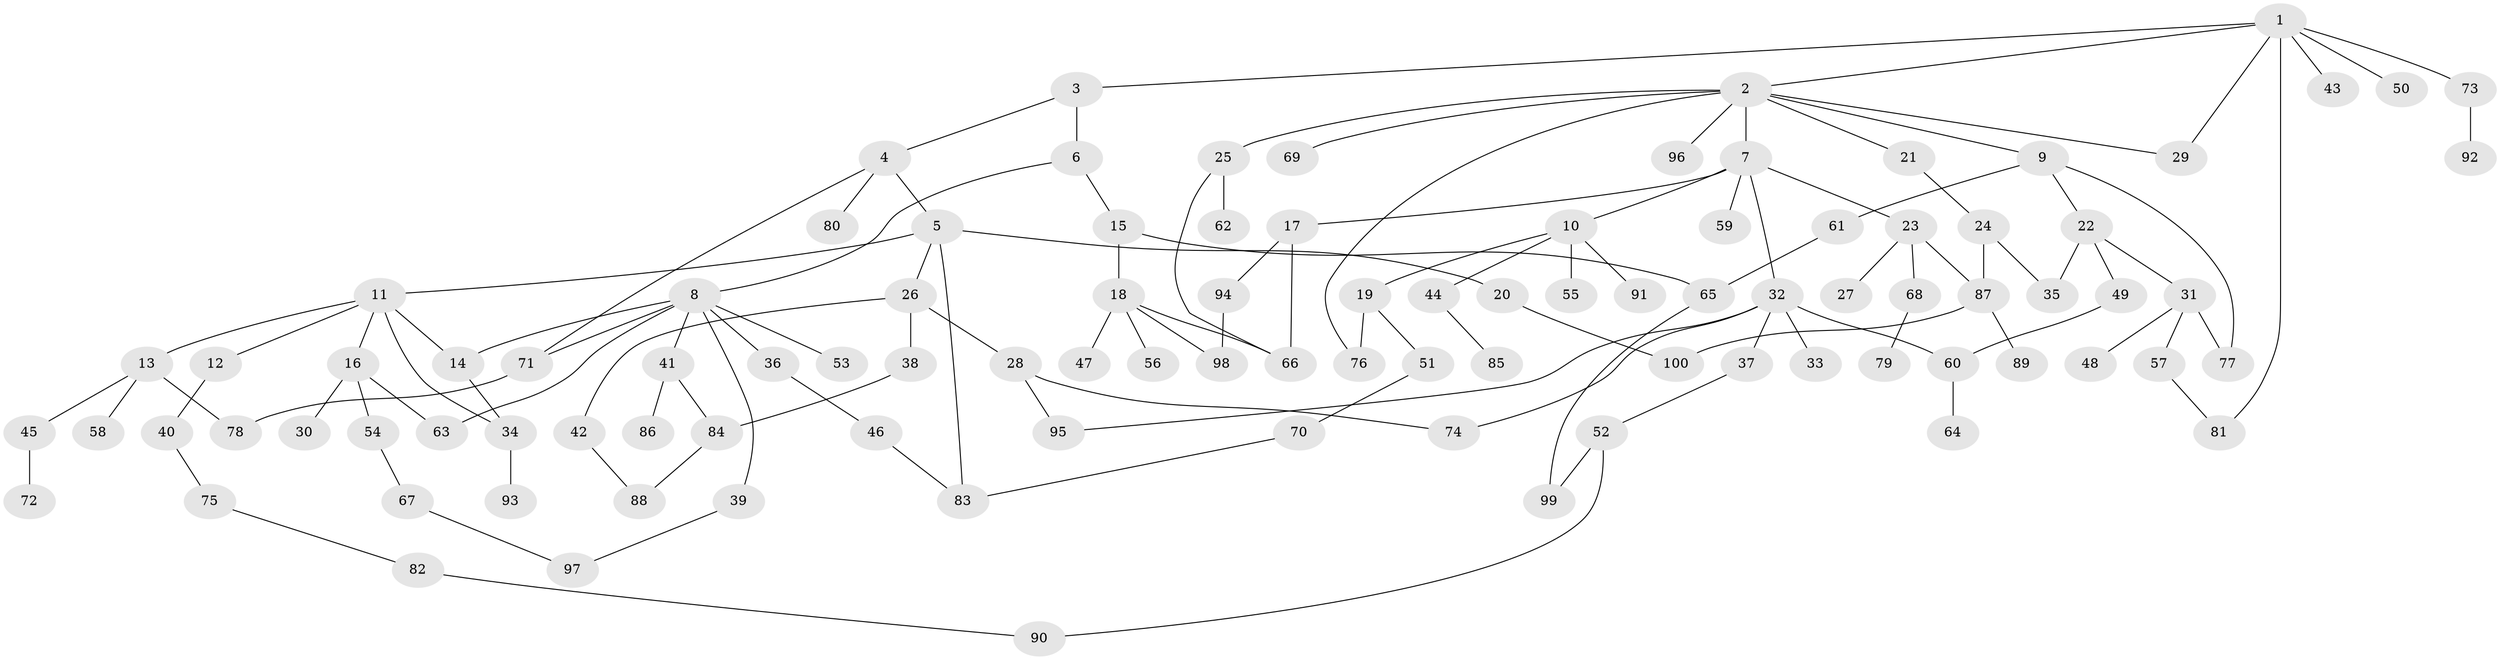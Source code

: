 // Generated by graph-tools (version 1.1) at 2025/54/02/21/25 11:54:43]
// undirected, 100 vertices, 125 edges
graph export_dot {
graph [start="1"]
  node [color=gray90,style=filled];
  1;
  2;
  3;
  4;
  5;
  6;
  7;
  8;
  9;
  10;
  11;
  12;
  13;
  14;
  15;
  16;
  17;
  18;
  19;
  20;
  21;
  22;
  23;
  24;
  25;
  26;
  27;
  28;
  29;
  30;
  31;
  32;
  33;
  34;
  35;
  36;
  37;
  38;
  39;
  40;
  41;
  42;
  43;
  44;
  45;
  46;
  47;
  48;
  49;
  50;
  51;
  52;
  53;
  54;
  55;
  56;
  57;
  58;
  59;
  60;
  61;
  62;
  63;
  64;
  65;
  66;
  67;
  68;
  69;
  70;
  71;
  72;
  73;
  74;
  75;
  76;
  77;
  78;
  79;
  80;
  81;
  82;
  83;
  84;
  85;
  86;
  87;
  88;
  89;
  90;
  91;
  92;
  93;
  94;
  95;
  96;
  97;
  98;
  99;
  100;
  1 -- 2;
  1 -- 3;
  1 -- 43;
  1 -- 50;
  1 -- 73;
  1 -- 81;
  1 -- 29;
  2 -- 7;
  2 -- 9;
  2 -- 21;
  2 -- 25;
  2 -- 29;
  2 -- 69;
  2 -- 96;
  2 -- 76;
  3 -- 4;
  3 -- 6;
  4 -- 5;
  4 -- 80;
  4 -- 71;
  5 -- 11;
  5 -- 20;
  5 -- 26;
  5 -- 83;
  6 -- 8;
  6 -- 15;
  7 -- 10;
  7 -- 17;
  7 -- 23;
  7 -- 32;
  7 -- 59;
  8 -- 36;
  8 -- 39;
  8 -- 41;
  8 -- 53;
  8 -- 71;
  8 -- 14;
  8 -- 63;
  9 -- 22;
  9 -- 61;
  9 -- 77;
  10 -- 19;
  10 -- 44;
  10 -- 55;
  10 -- 91;
  11 -- 12;
  11 -- 13;
  11 -- 14;
  11 -- 16;
  11 -- 34;
  12 -- 40;
  13 -- 45;
  13 -- 58;
  13 -- 78;
  14 -- 34;
  15 -- 18;
  15 -- 65;
  16 -- 30;
  16 -- 54;
  16 -- 63;
  17 -- 94;
  17 -- 66;
  18 -- 47;
  18 -- 56;
  18 -- 98;
  18 -- 66;
  19 -- 51;
  19 -- 76;
  20 -- 100;
  21 -- 24;
  22 -- 31;
  22 -- 35;
  22 -- 49;
  23 -- 27;
  23 -- 68;
  23 -- 87;
  24 -- 35;
  24 -- 87;
  25 -- 62;
  25 -- 66;
  26 -- 28;
  26 -- 38;
  26 -- 42;
  28 -- 74;
  28 -- 95;
  31 -- 48;
  31 -- 57;
  31 -- 77;
  32 -- 33;
  32 -- 37;
  32 -- 95;
  32 -- 60;
  32 -- 74;
  34 -- 93;
  36 -- 46;
  37 -- 52;
  38 -- 84;
  39 -- 97;
  40 -- 75;
  41 -- 84;
  41 -- 86;
  42 -- 88;
  44 -- 85;
  45 -- 72;
  46 -- 83;
  49 -- 60;
  51 -- 70;
  52 -- 99;
  52 -- 90;
  54 -- 67;
  57 -- 81;
  60 -- 64;
  61 -- 65;
  65 -- 99;
  67 -- 97;
  68 -- 79;
  70 -- 83;
  71 -- 78;
  73 -- 92;
  75 -- 82;
  82 -- 90;
  84 -- 88;
  87 -- 89;
  87 -- 100;
  94 -- 98;
}
